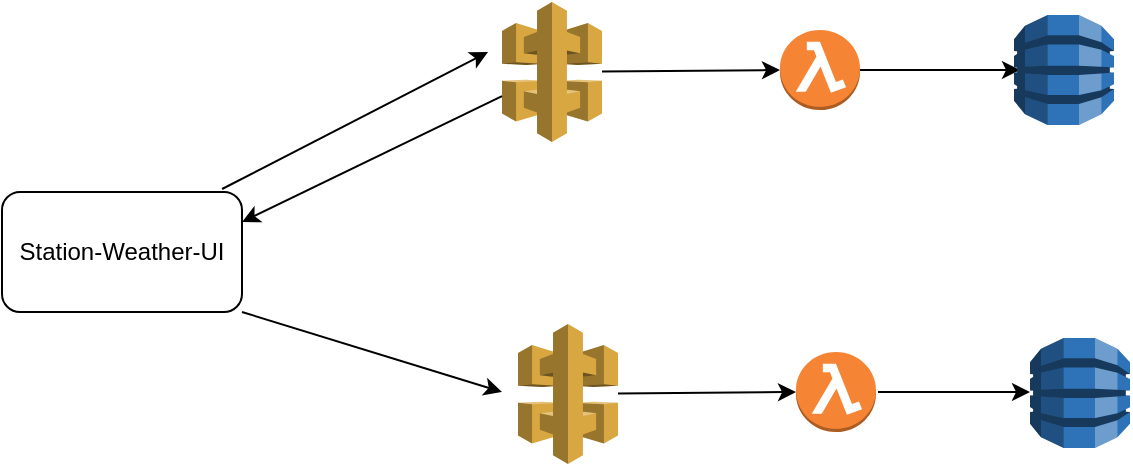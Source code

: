 <mxfile version="26.1.0">
  <diagram name="Page-1" id="uA4JLXXf0o9j15-DeVlW">
    <mxGraphModel dx="794" dy="458" grid="1" gridSize="10" guides="1" tooltips="1" connect="1" arrows="1" fold="1" page="1" pageScale="1" pageWidth="850" pageHeight="1100" math="0" shadow="0">
      <root>
        <mxCell id="0" />
        <mxCell id="1" parent="0" />
        <mxCell id="YTlHd1Vyg8An8Amco3qV-1" value="Station-Weather-UI" style="rounded=1;whiteSpace=wrap;html=1;" vertex="1" parent="1">
          <mxGeometry x="30" y="180" width="120" height="60" as="geometry" />
        </mxCell>
        <mxCell id="YTlHd1Vyg8An8Amco3qV-2" value="" style="outlineConnect=0;dashed=0;verticalLabelPosition=bottom;verticalAlign=top;align=center;html=1;shape=mxgraph.aws3.api_gateway;fillColor=#D9A741;gradientColor=none;" vertex="1" parent="1">
          <mxGeometry x="280" y="85" width="50" height="70" as="geometry" />
        </mxCell>
        <mxCell id="YTlHd1Vyg8An8Amco3qV-16" value="" style="edgeStyle=orthogonalEdgeStyle;rounded=0;orthogonalLoop=1;jettySize=auto;html=1;" edge="1" parent="1" source="YTlHd1Vyg8An8Amco3qV-5">
          <mxGeometry relative="1" as="geometry">
            <mxPoint x="539" y="119" as="targetPoint" />
          </mxGeometry>
        </mxCell>
        <mxCell id="YTlHd1Vyg8An8Amco3qV-5" value="" style="outlineConnect=0;dashed=0;verticalLabelPosition=bottom;verticalAlign=top;align=center;html=1;shape=mxgraph.aws3.lambda_function;fillColor=#F58534;gradientColor=none;" vertex="1" parent="1">
          <mxGeometry x="419" y="99" width="40" height="40" as="geometry" />
        </mxCell>
        <mxCell id="YTlHd1Vyg8An8Amco3qV-8" value="" style="outlineConnect=0;dashed=0;verticalLabelPosition=bottom;verticalAlign=top;align=center;html=1;shape=mxgraph.aws3.dynamo_db;fillColor=#2E73B8;gradientColor=none;" vertex="1" parent="1">
          <mxGeometry x="536" y="91.5" width="50" height="55" as="geometry" />
        </mxCell>
        <mxCell id="YTlHd1Vyg8An8Amco3qV-10" value="" style="endArrow=classic;html=1;rounded=0;exitX=0.917;exitY=-0.025;exitDx=0;exitDy=0;exitPerimeter=0;" edge="1" parent="1" source="YTlHd1Vyg8An8Amco3qV-1">
          <mxGeometry width="50" height="50" relative="1" as="geometry">
            <mxPoint x="150.0" y="167.35" as="sourcePoint" />
            <mxPoint x="273.04" y="110.002" as="targetPoint" />
          </mxGeometry>
        </mxCell>
        <mxCell id="YTlHd1Vyg8An8Amco3qV-11" value="" style="endArrow=classic;html=1;rounded=0;entryX=0;entryY=0.5;entryDx=0;entryDy=0;entryPerimeter=0;" edge="1" parent="1" source="YTlHd1Vyg8An8Amco3qV-2" target="YTlHd1Vyg8An8Amco3qV-5">
          <mxGeometry width="50" height="50" relative="1" as="geometry">
            <mxPoint x="336" y="135" as="sourcePoint" />
            <mxPoint x="386" y="85" as="targetPoint" />
          </mxGeometry>
        </mxCell>
        <mxCell id="YTlHd1Vyg8An8Amco3qV-13" value="" style="endArrow=classic;html=1;rounded=0;" edge="1" parent="1">
          <mxGeometry width="50" height="50" relative="1" as="geometry">
            <mxPoint x="150" y="240" as="sourcePoint" />
            <mxPoint x="280" y="280" as="targetPoint" />
          </mxGeometry>
        </mxCell>
        <mxCell id="YTlHd1Vyg8An8Amco3qV-17" value="" style="outlineConnect=0;dashed=0;verticalLabelPosition=bottom;verticalAlign=top;align=center;html=1;shape=mxgraph.aws3.api_gateway;fillColor=#D9A741;gradientColor=none;" vertex="1" parent="1">
          <mxGeometry x="288" y="246" width="50" height="70" as="geometry" />
        </mxCell>
        <mxCell id="YTlHd1Vyg8An8Amco3qV-18" value="" style="outlineConnect=0;dashed=0;verticalLabelPosition=bottom;verticalAlign=top;align=center;html=1;shape=mxgraph.aws3.lambda_function;fillColor=#F58534;gradientColor=none;" vertex="1" parent="1">
          <mxGeometry x="427" y="260" width="40" height="40" as="geometry" />
        </mxCell>
        <mxCell id="YTlHd1Vyg8An8Amco3qV-19" value="" style="endArrow=classic;html=1;rounded=0;entryX=0;entryY=0.5;entryDx=0;entryDy=0;entryPerimeter=0;" edge="1" parent="1" source="YTlHd1Vyg8An8Amco3qV-17" target="YTlHd1Vyg8An8Amco3qV-18">
          <mxGeometry width="50" height="50" relative="1" as="geometry">
            <mxPoint x="344" y="296" as="sourcePoint" />
            <mxPoint x="394" y="246" as="targetPoint" />
          </mxGeometry>
        </mxCell>
        <mxCell id="YTlHd1Vyg8An8Amco3qV-20" value="" style="endArrow=classic;html=1;rounded=0;entryX=0;entryY=0.5;entryDx=0;entryDy=0;entryPerimeter=0;" edge="1" parent="1">
          <mxGeometry width="50" height="50" relative="1" as="geometry">
            <mxPoint x="468" y="280" as="sourcePoint" />
            <mxPoint x="544" y="280" as="targetPoint" />
          </mxGeometry>
        </mxCell>
        <mxCell id="YTlHd1Vyg8An8Amco3qV-22" value="" style="outlineConnect=0;dashed=0;verticalLabelPosition=bottom;verticalAlign=top;align=center;html=1;shape=mxgraph.aws3.dynamo_db;fillColor=#2E73B8;gradientColor=none;" vertex="1" parent="1">
          <mxGeometry x="544" y="253" width="50" height="55" as="geometry" />
        </mxCell>
        <mxCell id="YTlHd1Vyg8An8Amco3qV-25" value="" style="endArrow=classic;html=1;rounded=0;entryX=1;entryY=0.25;entryDx=0;entryDy=0;" edge="1" parent="1" source="YTlHd1Vyg8An8Amco3qV-2" target="YTlHd1Vyg8An8Amco3qV-1">
          <mxGeometry width="50" height="50" relative="1" as="geometry">
            <mxPoint x="200" y="196.5" as="sourcePoint" />
            <mxPoint x="160" y="200" as="targetPoint" />
          </mxGeometry>
        </mxCell>
      </root>
    </mxGraphModel>
  </diagram>
</mxfile>
